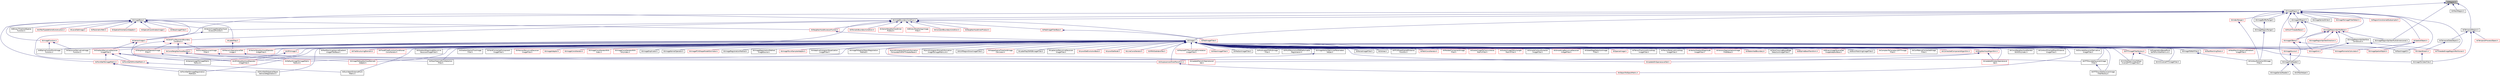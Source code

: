 digraph "itkRegion.h"
{
 // LATEX_PDF_SIZE
  edge [fontname="Helvetica",fontsize="10",labelfontname="Helvetica",labelfontsize="10"];
  node [fontname="Helvetica",fontsize="10",shape=record];
  Node1 [label="itkRegion.h",height=0.2,width=0.4,color="black", fillcolor="grey75", style="filled", fontcolor="black",tooltip=" "];
  Node1 -> Node2 [dir="back",color="midnightblue",fontsize="10",style="solid",fontname="Helvetica"];
  Node2 [label="itkImageRegion.h",height=0.2,width=0.4,color="black", fillcolor="white", style="filled",URL="$itkImageRegion_8h.html",tooltip=" "];
  Node2 -> Node3 [dir="back",color="midnightblue",fontsize="10",style="solid",fontname="Helvetica"];
  Node3 [label="itkImage.h",height=0.2,width=0.4,color="black", fillcolor="white", style="filled",URL="$itkImage_8h.html",tooltip=" "];
  Node3 -> Node4 [dir="back",color="midnightblue",fontsize="10",style="solid",fontname="Helvetica"];
  Node4 [label="itkAdaptiveHistogramEqualization\lImageFilter.h",height=0.2,width=0.4,color="black", fillcolor="white", style="filled",URL="$itkAdaptiveHistogramEqualizationImageFilter_8h.html",tooltip=" "];
  Node3 -> Node5 [dir="back",color="midnightblue",fontsize="10",style="solid",fontname="Helvetica"];
  Node5 [label="itkBSplineBaseTransform.h",height=0.2,width=0.4,color="red", fillcolor="white", style="filled",URL="$itkBSplineBaseTransform_8h.html",tooltip=" "];
  Node3 -> Node28 [dir="back",color="midnightblue",fontsize="10",style="solid",fontname="Helvetica"];
  Node28 [label="itkBSplineControlPointImage\lFunction.h",height=0.2,width=0.4,color="black", fillcolor="white", style="filled",URL="$itkBSplineControlPointImageFunction_8h.html",tooltip=" "];
  Node3 -> Node29 [dir="back",color="midnightblue",fontsize="10",style="solid",fontname="Helvetica"];
  Node29 [label="itkBinaryImageToLevelSet\lImageAdaptorBase.h",height=0.2,width=0.4,color="red", fillcolor="white", style="filled",URL="$itkBinaryImageToLevelSetImageAdaptorBase_8h.html",tooltip=" "];
  Node3 -> Node31 [dir="back",color="midnightblue",fontsize="10",style="solid",fontname="Helvetica"];
  Node31 [label="itkBlockMatchingImageFilter.h",height=0.2,width=0.4,color="black", fillcolor="white", style="filled",URL="$itkBlockMatchingImageFilter_8h.html",tooltip=" "];
  Node3 -> Node32 [dir="back",color="midnightblue",fontsize="10",style="solid",fontname="Helvetica"];
  Node32 [label="itkComplexToComplex1DFFTImage\lFilter.h",height=0.2,width=0.4,color="red", fillcolor="white", style="filled",URL="$itkComplexToComplex1DFFTImageFilter_8h.html",tooltip=" "];
  Node3 -> Node35 [dir="back",color="midnightblue",fontsize="10",style="solid",fontname="Helvetica"];
  Node35 [label="itkConfidenceConnectedImage\lFilter.h",height=0.2,width=0.4,color="black", fillcolor="white", style="filled",URL="$itkConfidenceConnectedImageFilter_8h.html",tooltip=" "];
  Node3 -> Node36 [dir="back",color="midnightblue",fontsize="10",style="solid",fontname="Helvetica"];
  Node36 [label="itkConnectedComponentAlgorithm.h",height=0.2,width=0.4,color="red", fillcolor="white", style="filled",URL="$itkConnectedComponentAlgorithm_8h.html",tooltip=" "];
  Node3 -> Node40 [dir="back",color="midnightblue",fontsize="10",style="solid",fontname="Helvetica"];
  Node40 [label="itkConstNeighborhoodIterator.h",height=0.2,width=0.4,color="red", fillcolor="white", style="filled",URL="$itkConstNeighborhoodIterator_8h.html",tooltip=" "];
  Node40 -> Node136 [dir="back",color="midnightblue",fontsize="10",style="solid",fontname="Helvetica"];
  Node136 [label="itkImageToNeighborhoodSample\lAdaptor.h",height=0.2,width=0.4,color="red", fillcolor="white", style="filled",URL="$itkImageToNeighborhoodSampleAdaptor_8h.html",tooltip=" "];
  Node40 -> Node145 [dir="back",color="midnightblue",fontsize="10",style="solid",fontname="Helvetica"];
  Node145 [label="itkMaskFeaturePointSelection\lFilter.h",height=0.2,width=0.4,color="black", fillcolor="white", style="filled",URL="$itkMaskFeaturePointSelectionFilter_8h.html",tooltip=" "];
  Node3 -> Node209 [dir="back",color="midnightblue",fontsize="10",style="solid",fontname="Helvetica"];
  Node209 [label="itkConstNeighborhoodIterator\lWithOnlyIndex.h",height=0.2,width=0.4,color="black", fillcolor="white", style="filled",URL="$itkConstNeighborhoodIteratorWithOnlyIndex_8h.html",tooltip=" "];
  Node3 -> Node210 [dir="back",color="midnightblue",fontsize="10",style="solid",fontname="Helvetica"];
  Node210 [label="itkContourDirectedMeanDistance\lImageFilter.h",height=0.2,width=0.4,color="black", fillcolor="white", style="filled",URL="$itkContourDirectedMeanDistanceImageFilter_8h.html",tooltip=" "];
  Node3 -> Node211 [dir="back",color="midnightblue",fontsize="10",style="solid",fontname="Helvetica"];
  Node211 [label="itkDefaultImageToImageMetric\lTraitsv4.h",height=0.2,width=0.4,color="red", fillcolor="white", style="filled",URL="$itkDefaultImageToImageMetricTraitsv4_8h.html",tooltip=" "];
  Node3 -> Node223 [dir="back",color="midnightblue",fontsize="10",style="solid",fontname="Helvetica"];
  Node223 [label="itkDiscreteGaussianDerivative\lImageFilter.h",height=0.2,width=0.4,color="black", fillcolor="white", style="filled",URL="$itkDiscreteGaussianDerivativeImageFilter_8h.html",tooltip=" "];
  Node3 -> Node224 [dir="back",color="midnightblue",fontsize="10",style="solid",fontname="Helvetica"];
  Node224 [label="itkDiscreteGaussianImage\lFilter.h",height=0.2,width=0.4,color="red", fillcolor="white", style="filled",URL="$itkDiscreteGaussianImageFilter_8h.html",tooltip=" "];
  Node224 -> Node225 [dir="back",color="midnightblue",fontsize="10",style="solid",fontname="Helvetica"];
  Node225 [label="itkFFTDiscreteGaussianImage\lFilter.h",height=0.2,width=0.4,color="black", fillcolor="white", style="filled",URL="$itkFFTDiscreteGaussianImageFilter_8h.html",tooltip=" "];
  Node225 -> Node226 [dir="back",color="midnightblue",fontsize="10",style="solid",fontname="Helvetica"];
  Node226 [label="itkFFTDiscreteGaussianImage\lFilterFactory.h",height=0.2,width=0.4,color="black", fillcolor="white", style="filled",URL="$itkFFTDiscreteGaussianImageFilterFactory_8h.html",tooltip=" "];
  Node3 -> Node228 [dir="back",color="midnightblue",fontsize="10",style="solid",fontname="Helvetica"];
  Node228 [label="itkDisplacementFieldTransform.h",height=0.2,width=0.4,color="red", fillcolor="white", style="filled",URL="$itkDisplacementFieldTransform_8h.html",tooltip=" "];
  Node228 -> Node234 [dir="back",color="midnightblue",fontsize="10",style="solid",fontname="Helvetica"];
  Node234 [label="itkObjectToObjectMetric.h",height=0.2,width=0.4,color="red", fillcolor="white", style="filled",URL="$itkObjectToObjectMetric_8h.html",tooltip=" "];
  Node3 -> Node246 [dir="back",color="midnightblue",fontsize="10",style="solid",fontname="Helvetica"];
  Node246 [label="itkEuclideanDistancePoint\lMetric.h",height=0.2,width=0.4,color="black", fillcolor="white", style="filled",URL="$itkEuclideanDistancePointMetric_8h.html",tooltip=" "];
  Node3 -> Node239 [dir="back",color="midnightblue",fontsize="10",style="solid",fontname="Helvetica"];
  Node239 [label="itkExpectationBasedPoint\lSetToPointSetMetricv4.h",height=0.2,width=0.4,color="black", fillcolor="white", style="filled",URL="$itkExpectationBasedPointSetToPointSetMetricv4_8h.html",tooltip=" "];
  Node3 -> Node225 [dir="back",color="midnightblue",fontsize="10",style="solid",fontname="Helvetica"];
  Node3 -> Node226 [dir="back",color="midnightblue",fontsize="10",style="solid",fontname="Helvetica"];
  Node3 -> Node247 [dir="back",color="midnightblue",fontsize="10",style="solid",fontname="Helvetica"];
  Node247 [label="itkFFTImageFilterFactory.h",height=0.2,width=0.4,color="red", fillcolor="white", style="filled",URL="$itkFFTImageFilterFactory_8h.html",tooltip=" "];
  Node247 -> Node258 [dir="back",color="midnightblue",fontsize="10",style="solid",fontname="Helvetica"];
  Node258 [label="itkVnlHalfHermitianToReal\lInverseFFTImageFilter.h",height=0.2,width=0.4,color="black", fillcolor="white", style="filled",URL="$itkVnlHalfHermitianToRealInverseFFTImageFilter_8h.html",tooltip=" "];
  Node247 -> Node260 [dir="back",color="midnightblue",fontsize="10",style="solid",fontname="Helvetica"];
  Node260 [label="itkVnlInverseFFTImageFilter.h",height=0.2,width=0.4,color="black", fillcolor="white", style="filled",URL="$itkVnlInverseFFTImageFilter_8h.html",tooltip=" "];
  Node3 -> Node262 [dir="back",color="midnightblue",fontsize="10",style="solid",fontname="Helvetica"];
  Node262 [label="itkFastMarchingTraits.h",height=0.2,width=0.4,color="red", fillcolor="white", style="filled",URL="$itkFastMarchingTraits_8h.html",tooltip=" "];
  Node3 -> Node270 [dir="back",color="midnightblue",fontsize="10",style="solid",fontname="Helvetica"];
  Node270 [label="itkFastMarchingUpwindGradient\lImageFilter.h",height=0.2,width=0.4,color="red", fillcolor="white", style="filled",URL="$itkFastMarchingUpwindGradientImageFilter_8h.html",tooltip=" "];
  Node3 -> Node186 [dir="back",color="midnightblue",fontsize="10",style="solid",fontname="Helvetica"];
  Node186 [label="itkFastMarchingUpwindGradient\lImageFilterBase.h",height=0.2,width=0.4,color="black", fillcolor="white", style="filled",URL="$itkFastMarchingUpwindGradientImageFilterBase_8h.html",tooltip=" "];
  Node3 -> Node272 [dir="back",color="midnightblue",fontsize="10",style="solid",fontname="Helvetica"];
  Node272 [label="itkFlatStructuringElement.h",height=0.2,width=0.4,color="red", fillcolor="white", style="filled",URL="$itkFlatStructuringElement_8h.html",tooltip=" "];
  Node3 -> Node275 [dir="back",color="midnightblue",fontsize="10",style="solid",fontname="Helvetica"];
  Node275 [label="itkFloodFilledFunctionConditional\lConstIterator.h",height=0.2,width=0.4,color="red", fillcolor="white", style="filled",URL="$itkFloodFilledFunctionConditionalConstIterator_8h.html",tooltip=" "];
  Node3 -> Node280 [dir="back",color="midnightblue",fontsize="10",style="solid",fontname="Helvetica"];
  Node280 [label="itkGPUImage.h",height=0.2,width=0.4,color="red", fillcolor="white", style="filled",URL="$itkGPUImage_8h.html",tooltip=" "];
  Node280 -> Node290 [dir="back",color="midnightblue",fontsize="10",style="solid",fontname="Helvetica"];
  Node290 [label="itkGPUNeighborhoodOperator\lImageFilter.h",height=0.2,width=0.4,color="red", fillcolor="white", style="filled",URL="$itkGPUNeighborhoodOperatorImageFilter_8h.html",tooltip=" "];
  Node3 -> Node290 [dir="back",color="midnightblue",fontsize="10",style="solid",fontname="Helvetica"];
  Node3 -> Node292 [dir="back",color="midnightblue",fontsize="10",style="solid",fontname="Helvetica"];
  Node292 [label="itkGaussianDerivativeImage\lFunction.h",height=0.2,width=0.4,color="black", fillcolor="white", style="filled",URL="$itkGaussianDerivativeImageFunction_8h.html",tooltip=" "];
  Node3 -> Node293 [dir="back",color="midnightblue",fontsize="10",style="solid",fontname="Helvetica"];
  Node293 [label="itkGradientMagnitudeRecursive\lGaussianImageFilter.h",height=0.2,width=0.4,color="black", fillcolor="white", style="filled",URL="$itkGradientMagnitudeRecursiveGaussianImageFilter_8h.html",tooltip=" "];
  Node3 -> Node294 [dir="back",color="midnightblue",fontsize="10",style="solid",fontname="Helvetica"];
  Node294 [label="itkGradientRecursiveGaussian\lImageFilter.h",height=0.2,width=0.4,color="red", fillcolor="white", style="filled",URL="$itkGradientRecursiveGaussianImageFilter_8h.html",tooltip=" "];
  Node294 -> Node211 [dir="back",color="midnightblue",fontsize="10",style="solid",fontname="Helvetica"];
  Node294 -> Node295 [dir="back",color="midnightblue",fontsize="10",style="solid",fontname="Helvetica"];
  Node295 [label="itkPointSetToImageMetric.h",height=0.2,width=0.4,color="red", fillcolor="white", style="filled",URL="$itkPointSetToImageMetric_8h.html",tooltip=" "];
  Node295 -> Node299 [dir="back",color="midnightblue",fontsize="10",style="solid",fontname="Helvetica"];
  Node299 [label="itkPointSetToImageRegistration\lMethod.h",height=0.2,width=0.4,color="black", fillcolor="white", style="filled",URL="$itkPointSetToImageRegistrationMethod_8h.html",tooltip=" "];
  Node295 -> Node300 [dir="back",color="midnightblue",fontsize="10",style="solid",fontname="Helvetica"];
  Node300 [label="itkPointSetToSpatialObject\lDemonsRegistration.h",height=0.2,width=0.4,color="black", fillcolor="white", style="filled",URL="$itkPointSetToSpatialObjectDemonsRegistration_8h.html",tooltip=" "];
  Node294 -> Node301 [dir="back",color="midnightblue",fontsize="10",style="solid",fontname="Helvetica"];
  Node301 [label="itkPointSetToPointSetMetric.h",height=0.2,width=0.4,color="red", fillcolor="white", style="filled",URL="$itkPointSetToPointSetMetric_8h.html",tooltip=" "];
  Node301 -> Node246 [dir="back",color="midnightblue",fontsize="10",style="solid",fontname="Helvetica"];
  Node294 -> Node303 [dir="back",color="midnightblue",fontsize="10",style="solid",fontname="Helvetica"];
  Node303 [label="itkVectorImageToImageMetric\lTraitsv4.h",height=0.2,width=0.4,color="black", fillcolor="white", style="filled",URL="$itkVectorImageToImageMetricTraitsv4_8h.html",tooltip=" "];
  Node3 -> Node304 [dir="back",color="midnightblue",fontsize="10",style="solid",fontname="Helvetica"];
  Node304 [label="itkGradientVectorFlowImage\lFilter.h",height=0.2,width=0.4,color="black", fillcolor="white", style="filled",URL="$itkGradientVectorFlowImageFilter_8h.html",tooltip=" "];
  Node3 -> Node305 [dir="back",color="midnightblue",fontsize="10",style="solid",fontname="Helvetica"];
  Node305 [label="itkHardConnectedComponent\lImageFilter.h",height=0.2,width=0.4,color="black", fillcolor="white", style="filled",URL="$itkHardConnectedComponentImageFilter_8h.html",tooltip=" "];
  Node3 -> Node306 [dir="back",color="midnightblue",fontsize="10",style="solid",fontname="Helvetica"];
  Node306 [label="itkHessianRecursiveGaussian\lImageFilter.h",height=0.2,width=0.4,color="red", fillcolor="white", style="filled",URL="$itkHessianRecursiveGaussianImageFilter_8h.html",tooltip=" "];
  Node3 -> Node308 [dir="back",color="midnightblue",fontsize="10",style="solid",fontname="Helvetica"];
  Node308 [label="itkImageAdaptor.h",height=0.2,width=0.4,color="red", fillcolor="white", style="filled",URL="$itkImageAdaptor_8h.html",tooltip=" "];
  Node3 -> Node335 [dir="back",color="midnightblue",fontsize="10",style="solid",fontname="Helvetica"];
  Node335 [label="itkImageConstIterator.h",height=0.2,width=0.4,color="red", fillcolor="white", style="filled",URL="$itkImageConstIterator_8h.html",tooltip=" "];
  Node3 -> Node382 [dir="back",color="midnightblue",fontsize="10",style="solid",fontname="Helvetica"];
  Node382 [label="itkImageConstIteratorWith\lIndex.h",height=0.2,width=0.4,color="red", fillcolor="white", style="filled",URL="$itkImageConstIteratorWithIndex_8h.html",tooltip=" "];
  Node3 -> Node526 [dir="back",color="midnightblue",fontsize="10",style="solid",fontname="Helvetica"];
  Node526 [label="itkImageConstIteratorWith\lOnlyIndex.h",height=0.2,width=0.4,color="red", fillcolor="white", style="filled",URL="$itkImageConstIteratorWithOnlyIndex_8h.html",tooltip=" "];
  Node3 -> Node529 [dir="back",color="midnightblue",fontsize="10",style="solid",fontname="Helvetica"];
  Node529 [label="itkImageDuplicator.h",height=0.2,width=0.4,color="black", fillcolor="white", style="filled",URL="$itkImageDuplicator_8h.html",tooltip=" "];
  Node3 -> Node530 [dir="back",color="midnightblue",fontsize="10",style="solid",fontname="Helvetica"];
  Node530 [label="itkImageKernelOperator.h",height=0.2,width=0.4,color="black", fillcolor="white", style="filled",URL="$itkImageKernelOperator_8h.html",tooltip=" "];
  Node3 -> Node531 [dir="back",color="midnightblue",fontsize="10",style="solid",fontname="Helvetica"];
  Node531 [label="itkImageMomentsCalculator.h",height=0.2,width=0.4,color="red", fillcolor="white", style="filled",URL="$itkImageMomentsCalculator_8h.html",tooltip=" "];
  Node3 -> Node356 [dir="back",color="midnightblue",fontsize="10",style="solid",fontname="Helvetica"];
  Node356 [label="itkImagePCAShapeModelEstimator.h",height=0.2,width=0.4,color="red", fillcolor="white", style="filled",URL="$itkImagePCAShapeModelEstimator_8h.html",tooltip=" "];
  Node3 -> Node18 [dir="back",color="midnightblue",fontsize="10",style="solid",fontname="Helvetica"];
  Node18 [label="itkImageRegistrationMethod.h",height=0.2,width=0.4,color="black", fillcolor="white", style="filled",URL="$itkImageRegistrationMethod_8h.html",tooltip=" "];
  Node3 -> Node407 [dir="back",color="midnightblue",fontsize="10",style="solid",fontname="Helvetica"];
  Node407 [label="itkImageRegistrationMethod\lImageSource.h",height=0.2,width=0.4,color="black", fillcolor="white", style="filled",URL="$itkImageRegistrationMethodImageSource_8h.html",tooltip=" "];
  Node3 -> Node534 [dir="back",color="midnightblue",fontsize="10",style="solid",fontname="Helvetica"];
  Node534 [label="itkImageSink.h",height=0.2,width=0.4,color="red", fillcolor="white", style="filled",URL="$itkImageSink_8h.html",tooltip=" "];
  Node3 -> Node555 [dir="back",color="midnightblue",fontsize="10",style="solid",fontname="Helvetica"];
  Node555 [label="itkImageSource.h",height=0.2,width=0.4,color="red", fillcolor="white", style="filled",URL="$itkImageSource_8h.html",tooltip=" "];
  Node555 -> Node562 [dir="back",color="midnightblue",fontsize="10",style="solid",fontname="Helvetica"];
  Node562 [label="itkImageFileReader.h",height=0.2,width=0.4,color="black", fillcolor="white", style="filled",URL="$itkImageFileReader_8h.html",tooltip=" "];
  Node562 -> Node563 [dir="back",color="midnightblue",fontsize="10",style="solid",fontname="Helvetica"];
  Node563 [label="itkIOTestHelper.h",height=0.2,width=0.4,color="black", fillcolor="white", style="filled",URL="$itkIOTestHelper_8h.html",tooltip=" "];
  Node562 -> Node564 [dir="back",color="midnightblue",fontsize="10",style="solid",fontname="Helvetica"];
  Node564 [label="itkImageSeriesReader.h",height=0.2,width=0.4,color="black", fillcolor="white", style="filled",URL="$itkImageSeriesReader_8h.html",tooltip=" "];
  Node3 -> Node803 [dir="back",color="midnightblue",fontsize="10",style="solid",fontname="Helvetica"];
  Node803 [label="itkImageSpatialObject.h",height=0.2,width=0.4,color="red", fillcolor="white", style="filled",URL="$itkImageSpatialObject_8h.html",tooltip=" "];
  Node3 -> Node361 [dir="back",color="midnightblue",fontsize="10",style="solid",fontname="Helvetica"];
  Node361 [label="itkImageToListSampleAdaptor.h",height=0.2,width=0.4,color="red", fillcolor="white", style="filled",URL="$itkImageToListSampleAdaptor_8h.html",tooltip=" "];
  Node3 -> Node136 [dir="back",color="midnightblue",fontsize="10",style="solid",fontname="Helvetica"];
  Node3 -> Node805 [dir="back",color="midnightblue",fontsize="10",style="solid",fontname="Helvetica"];
  Node805 [label="itkImageToPathFilter.h",height=0.2,width=0.4,color="black", fillcolor="white", style="filled",URL="$itkImageToPathFilter_8h.html",tooltip=" "];
  Node805 -> Node350 [dir="back",color="midnightblue",fontsize="10",style="solid",fontname="Helvetica"];
  Node350 [label="itkContourExtractor2DImage\lFilter.h",height=0.2,width=0.4,color="black", fillcolor="white", style="filled",URL="$itkContourExtractor2DImageFilter_8h.html",tooltip=" "];
  Node3 -> Node806 [dir="back",color="midnightblue",fontsize="10",style="solid",fontname="Helvetica"];
  Node806 [label="itkImageToSpatialObjectRegistration\lMethod.h",height=0.2,width=0.4,color="black", fillcolor="white", style="filled",URL="$itkImageToSpatialObjectRegistrationMethod_8h.html",tooltip=" "];
  Node3 -> Node807 [dir="back",color="midnightblue",fontsize="10",style="solid",fontname="Helvetica"];
  Node807 [label="itkImageToVideoFilter.h",height=0.2,width=0.4,color="black", fillcolor="white", style="filled",URL="$itkImageToVideoFilter_8h.html",tooltip=" "];
  Node3 -> Node808 [dir="back",color="midnightblue",fontsize="10",style="solid",fontname="Helvetica"];
  Node808 [label="itkImageVectorOptimizerParameters\lHelper.h",height=0.2,width=0.4,color="black", fillcolor="white", style="filled",URL="$itkImageVectorOptimizerParametersHelper_8h.html",tooltip=" "];
  Node808 -> Node228 [dir="back",color="midnightblue",fontsize="10",style="solid",fontname="Helvetica"];
  Node3 -> Node809 [dir="back",color="midnightblue",fontsize="10",style="solid",fontname="Helvetica"];
  Node809 [label="itkJointHistogramMutualInformation\lComputeJointPDFThreaderBase.h",height=0.2,width=0.4,color="red", fillcolor="white", style="filled",URL="$itkJointHistogramMutualInformationComputeJointPDFThreaderBase_8h.html",tooltip=" "];
  Node3 -> Node220 [dir="back",color="midnightblue",fontsize="10",style="solid",fontname="Helvetica"];
  Node220 [label="itkJointHistogramMutualInformation\lImageToImageMetricv4.h",height=0.2,width=0.4,color="black", fillcolor="white", style="filled",URL="$itkJointHistogramMutualInformationImageToImageMetricv4_8h.html",tooltip=" "];
  Node3 -> Node368 [dir="back",color="midnightblue",fontsize="10",style="solid",fontname="Helvetica"];
  Node368 [label="itkKLMRegionGrowImageFilter.h",height=0.2,width=0.4,color="black", fillcolor="white", style="filled",URL="$itkKLMRegionGrowImageFilter_8h.html",tooltip=" "];
  Node3 -> Node811 [dir="back",color="midnightblue",fontsize="10",style="solid",fontname="Helvetica"];
  Node811 [label="itkKappaSigmaThresholdImage\lCalculator.h",height=0.2,width=0.4,color="red", fillcolor="white", style="filled",URL="$itkKappaSigmaThresholdImageCalculator_8h.html",tooltip=" "];
  Node3 -> Node722 [dir="back",color="midnightblue",fontsize="10",style="solid",fontname="Helvetica"];
  Node722 [label="itkLabelMapToRGBImageFilter.h",height=0.2,width=0.4,color="black", fillcolor="white", style="filled",URL="$itkLabelMapToRGBImageFilter_8h.html",tooltip=" "];
  Node3 -> Node662 [dir="back",color="midnightblue",fontsize="10",style="solid",fontname="Helvetica"];
  Node662 [label="itkLaplacianRecursiveGaussian\lImageFilter.h",height=0.2,width=0.4,color="black", fillcolor="white", style="filled",URL="$itkLaplacianRecursiveGaussianImageFilter_8h.html",tooltip=" "];
  Node3 -> Node411 [dir="back",color="midnightblue",fontsize="10",style="solid",fontname="Helvetica"];
  Node411 [label="itkLevelSetEvolutionBase.h",height=0.2,width=0.4,color="red", fillcolor="white", style="filled",URL="$itkLevelSetEvolutionBase_8h.html",tooltip=" "];
  Node3 -> Node812 [dir="back",color="midnightblue",fontsize="10",style="solid",fontname="Helvetica"];
  Node812 [label="itkLevelSetNode.h",height=0.2,width=0.4,color="red", fillcolor="white", style="filled",URL="$itkLevelSetNode_8h.html",tooltip=" "];
  Node3 -> Node818 [dir="back",color="midnightblue",fontsize="10",style="solid",fontname="Helvetica"];
  Node818 [label="itkLineConstIterator.h",height=0.2,width=0.4,color="red", fillcolor="white", style="filled",URL="$itkLineConstIterator_8h.html",tooltip=" "];
  Node3 -> Node820 [dir="back",color="midnightblue",fontsize="10",style="solid",fontname="Helvetica"];
  Node820 [label="itkMRASlabIdentifier.h",height=0.2,width=0.4,color="red", fillcolor="white", style="filled",URL="$itkMRASlabIdentifier_8h.html",tooltip=" "];
  Node3 -> Node821 [dir="back",color="midnightblue",fontsize="10",style="solid",fontname="Helvetica"];
  Node821 [label="itkMalcolmSparseLevelSet\lImage.h",height=0.2,width=0.4,color="red", fillcolor="white", style="filled",URL="$itkMalcolmSparseLevelSetImage_8h.html",tooltip=" "];
  Node821 -> Node176 [dir="back",color="midnightblue",fontsize="10",style="solid",fontname="Helvetica"];
  Node176 [label="itkUpdateMalcolmSparseLevel\lSet.h",height=0.2,width=0.4,color="red", fillcolor="white", style="filled",URL="$itkUpdateMalcolmSparseLevelSet_8h.html",tooltip=" "];
  Node3 -> Node145 [dir="back",color="midnightblue",fontsize="10",style="solid",fontname="Helvetica"];
  Node3 -> Node727 [dir="back",color="midnightblue",fontsize="10",style="solid",fontname="Helvetica"];
  Node727 [label="itkMaskedFFTNormalizedCorrelation\lImageFilter.h",height=0.2,width=0.4,color="red", fillcolor="white", style="filled",URL="$itkMaskedFFTNormalizedCorrelationImageFilter_8h.html",tooltip=" "];
  Node3 -> Node453 [dir="back",color="midnightblue",fontsize="10",style="solid",fontname="Helvetica"];
  Node453 [label="itkMeanImageFilter.h",height=0.2,width=0.4,color="red", fillcolor="white", style="filled",URL="$itkMeanImageFilter_8h.html",tooltip=" "];
  Node3 -> Node454 [dir="back",color="midnightblue",fontsize="10",style="solid",fontname="Helvetica"];
  Node454 [label="itkMedianImageFilter.h",height=0.2,width=0.4,color="black", fillcolor="white", style="filled",URL="$itkMedianImageFilter_8h.html",tooltip=" "];
  Node3 -> Node373 [dir="back",color="midnightblue",fontsize="10",style="solid",fontname="Helvetica"];
  Node373 [label="itkMultiLabelSTAPLEImage\lFilter.h",height=0.2,width=0.4,color="black", fillcolor="white", style="filled",URL="$itkMultiLabelSTAPLEImageFilter_8h.html",tooltip=" "];
  Node3 -> Node82 [dir="back",color="midnightblue",fontsize="10",style="solid",fontname="Helvetica"];
  Node82 [label="itkMultiResolutionPDEDeformable\lRegistration.h",height=0.2,width=0.4,color="black", fillcolor="white", style="filled",URL="$itkMultiResolutionPDEDeformableRegistration_8h.html",tooltip=" "];
  Node3 -> Node199 [dir="back",color="midnightblue",fontsize="10",style="solid",fontname="Helvetica"];
  Node199 [label="itkNeighborhoodAlgorithm.h",height=0.2,width=0.4,color="red", fillcolor="white", style="filled",URL="$itkNeighborhoodAlgorithm_8h.html",tooltip=" "];
  Node199 -> Node176 [dir="back",color="midnightblue",fontsize="10",style="solid",fontname="Helvetica"];
  Node199 -> Node178 [dir="back",color="midnightblue",fontsize="10",style="solid",fontname="Helvetica"];
  Node178 [label="itkUpdateShiSparseLevelSet.h",height=0.2,width=0.4,color="red", fillcolor="white", style="filled",URL="$itkUpdateShiSparseLevelSet_8h.html",tooltip=" "];
  Node199 -> Node179 [dir="back",color="midnightblue",fontsize="10",style="solid",fontname="Helvetica"];
  Node179 [label="itkUpdateWhitakerSparseLevel\lSet.h",height=0.2,width=0.4,color="red", fillcolor="white", style="filled",URL="$itkUpdateWhitakerSparseLevelSet_8h.html",tooltip=" "];
  Node3 -> Node735 [dir="back",color="midnightblue",fontsize="10",style="solid",fontname="Helvetica"];
  Node735 [label="itkNeighborhoodOperatorImage\lFilter.h",height=0.2,width=0.4,color="red", fillcolor="white", style="filled",URL="$itkNeighborhoodOperatorImageFilter_8h.html",tooltip=" "];
  Node735 -> Node290 [dir="back",color="midnightblue",fontsize="10",style="solid",fontname="Helvetica"];
  Node3 -> Node455 [dir="back",color="midnightblue",fontsize="10",style="solid",fontname="Helvetica"];
  Node455 [label="itkNoiseImageFilter.h",height=0.2,width=0.4,color="black", fillcolor="white", style="filled",URL="$itkNoiseImageFilter_8h.html",tooltip=" "];
  Node3 -> Node234 [dir="back",color="midnightblue",fontsize="10",style="solid",fontname="Helvetica"];
  Node3 -> Node822 [dir="back",color="midnightblue",fontsize="10",style="solid",fontname="Helvetica"];
  Node822 [label="itkOctree.h",height=0.2,width=0.4,color="black", fillcolor="white", style="filled",URL="$itkOctree_8h.html",tooltip=" "];
  Node3 -> Node823 [dir="back",color="midnightblue",fontsize="10",style="solid",fontname="Helvetica"];
  Node823 [label="itkPCAShapeSignedDistance\lFunction.h",height=0.2,width=0.4,color="black", fillcolor="white", style="filled",URL="$itkPCAShapeSignedDistanceFunction_8h.html",tooltip=" "];
  Node3 -> Node824 [dir="back",color="midnightblue",fontsize="10",style="solid",fontname="Helvetica"];
  Node824 [label="itkPathConstIterator.h",height=0.2,width=0.4,color="red", fillcolor="white", style="filled",URL="$itkPathConstIterator_8h.html",tooltip=" "];
  Node3 -> Node299 [dir="back",color="midnightblue",fontsize="10",style="solid",fontname="Helvetica"];
  Node3 -> Node300 [dir="back",color="midnightblue",fontsize="10",style="solid",fontname="Helvetica"];
  Node3 -> Node663 [dir="back",color="midnightblue",fontsize="10",style="solid",fontname="Helvetica"];
  Node663 [label="itkRelabelComponentImage\lFilter.h",height=0.2,width=0.4,color="red", fillcolor="white", style="filled",URL="$itkRelabelComponentImageFilter_8h.html",tooltip=" "];
  Node3 -> Node826 [dir="back",color="midnightblue",fontsize="10",style="solid",fontname="Helvetica"];
  Node826 [label="itkScalarImageToCooccurrence\lMatrixFilter.h",height=0.2,width=0.4,color="red", fillcolor="white", style="filled",URL="$itkScalarImageToCooccurrenceMatrixFilter_8h.html",tooltip=" "];
  Node3 -> Node828 [dir="back",color="midnightblue",fontsize="10",style="solid",fontname="Helvetica"];
  Node828 [label="itkScalarImageToRunLength\lMatrixFilter.h",height=0.2,width=0.4,color="red", fillcolor="white", style="filled",URL="$itkScalarImageToRunLengthMatrixFilter_8h.html",tooltip=" "];
  Node3 -> Node456 [dir="back",color="midnightblue",fontsize="10",style="solid",fontname="Helvetica"];
  Node456 [label="itkSimpleContourExtractor\lImageFilter.h",height=0.2,width=0.4,color="black", fillcolor="white", style="filled",URL="$itkSimpleContourExtractorImageFilter_8h.html",tooltip=" "];
  Node3 -> Node458 [dir="back",color="midnightblue",fontsize="10",style="solid",fontname="Helvetica"];
  Node458 [label="itkSmoothingRecursiveGaussian\lImageFilter.h",height=0.2,width=0.4,color="red", fillcolor="white", style="filled",URL="$itkSmoothingRecursiveGaussianImageFilter_8h.html",tooltip=" "];
  Node3 -> Node773 [dir="back",color="midnightblue",fontsize="10",style="solid",fontname="Helvetica"];
  Node773 [label="itkSobelEdgeDetectionImage\lFilter.h",height=0.2,width=0.4,color="black", fillcolor="white", style="filled",URL="$itkSobelEdgeDetectionImageFilter_8h.html",tooltip=" "];
  Node3 -> Node830 [dir="back",color="midnightblue",fontsize="10",style="solid",fontname="Helvetica"];
  Node830 [label="itkSparseImage.h",height=0.2,width=0.4,color="red", fillcolor="white", style="filled",URL="$itkSparseImage_8h.html",tooltip=" "];
  Node3 -> Node472 [dir="back",color="midnightblue",fontsize="10",style="solid",fontname="Helvetica"];
  Node472 [label="itkTensorFractionalAnisotropy\lImageFilter.h",height=0.2,width=0.4,color="black", fillcolor="white", style="filled",URL="$itkTensorFractionalAnisotropyImageFilter_8h.html",tooltip=" "];
  Node3 -> Node473 [dir="back",color="midnightblue",fontsize="10",style="solid",fontname="Helvetica"];
  Node473 [label="itkTensorRelativeAnisotropy\lImageFilter.h",height=0.2,width=0.4,color="black", fillcolor="white", style="filled",URL="$itkTensorRelativeAnisotropyImageFilter_8h.html",tooltip=" "];
  Node3 -> Node176 [dir="back",color="midnightblue",fontsize="10",style="solid",fontname="Helvetica"];
  Node3 -> Node178 [dir="back",color="midnightblue",fontsize="10",style="solid",fontname="Helvetica"];
  Node3 -> Node179 [dir="back",color="midnightblue",fontsize="10",style="solid",fontname="Helvetica"];
  Node3 -> Node204 [dir="back",color="midnightblue",fontsize="10",style="solid",fontname="Helvetica"];
  Node204 [label="itkVectorGradientMagnitude\lImageFilter.h",height=0.2,width=0.4,color="red", fillcolor="white", style="filled",URL="$itkVectorGradientMagnitudeImageFilter_8h.html",tooltip=" "];
  Node3 -> Node303 [dir="back",color="midnightblue",fontsize="10",style="solid",fontname="Helvetica"];
  Node3 -> Node780 [dir="back",color="midnightblue",fontsize="10",style="solid",fontname="Helvetica"];
  Node780 [label="itkVectorNeighborhoodOperator\lImageFilter.h",height=0.2,width=0.4,color="red", fillcolor="white", style="filled",URL="$itkVectorNeighborhoodOperatorImageFilter_8h.html",tooltip=" "];
  Node3 -> Node831 [dir="back",color="midnightblue",fontsize="10",style="solid",fontname="Helvetica"];
  Node831 [label="itkVideoStream.h",height=0.2,width=0.4,color="red", fillcolor="white", style="filled",URL="$itkVideoStream_8h.html",tooltip=" "];
  Node831 -> Node807 [dir="back",color="midnightblue",fontsize="10",style="solid",fontname="Helvetica"];
  Node3 -> Node258 [dir="back",color="midnightblue",fontsize="10",style="solid",fontname="Helvetica"];
  Node3 -> Node260 [dir="back",color="midnightblue",fontsize="10",style="solid",fontname="Helvetica"];
  Node3 -> Node781 [dir="back",color="midnightblue",fontsize="10",style="solid",fontname="Helvetica"];
  Node781 [label="itkVoronoiSegmentationImage\lFilterBase.h",height=0.2,width=0.4,color="red", fillcolor="white", style="filled",URL="$itkVoronoiSegmentationImageFilterBase_8h.html",tooltip=" "];
  Node3 -> Node839 [dir="back",color="midnightblue",fontsize="10",style="solid",fontname="Helvetica"];
  Node839 [label="itkWatershedBoundary.h",height=0.2,width=0.4,color="red", fillcolor="white", style="filled",URL="$itkWatershedBoundary_8h.html",tooltip=" "];
  Node3 -> Node791 [dir="back",color="midnightblue",fontsize="10",style="solid",fontname="Helvetica"];
  Node791 [label="itkZeroCrossingBasedEdge\lDetectionImageFilter.h",height=0.2,width=0.4,color="black", fillcolor="white", style="filled",URL="$itkZeroCrossingBasedEdgeDetectionImageFilter_8h.html",tooltip=" "];
  Node2 -> Node844 [dir="back",color="midnightblue",fontsize="10",style="solid",fontname="Helvetica"];
  Node844 [label="itkImageBase.h",height=0.2,width=0.4,color="black", fillcolor="white", style="filled",URL="$itkImageBase_8h.html",tooltip=" "];
  Node844 -> Node845 [dir="back",color="midnightblue",fontsize="10",style="solid",fontname="Helvetica"];
  Node845 [label="itkBinaryThresholdSpatial\lFunction.h",height=0.2,width=0.4,color="black", fillcolor="white", style="filled",URL="$itkBinaryThresholdSpatialFunction_8h.html",tooltip=" "];
  Node844 -> Node846 [dir="back",color="midnightblue",fontsize="10",style="solid",fontname="Helvetica"];
  Node846 [label="itkGTestTypedefsAndConstructors.h",height=0.2,width=0.4,color="red", fillcolor="white", style="filled",URL="$itkGTestTypedefsAndConstructors_8h.html",tooltip=" "];
  Node844 -> Node848 [dir="back",color="midnightblue",fontsize="10",style="solid",fontname="Helvetica"];
  Node848 [label="itkImageFunction.h",height=0.2,width=0.4,color="red", fillcolor="white", style="filled",URL="$itkImageFunction_8h.html",tooltip=" "];
  Node848 -> Node28 [dir="back",color="midnightblue",fontsize="10",style="solid",fontname="Helvetica"];
  Node848 -> Node292 [dir="back",color="midnightblue",fontsize="10",style="solid",fontname="Helvetica"];
  Node844 -> Node875 [dir="back",color="midnightblue",fontsize="10",style="solid",fontname="Helvetica"];
  Node875 [label="itkLabelMap.h",height=0.2,width=0.4,color="red", fillcolor="white", style="filled",URL="$itkLabelMap_8h.html",tooltip=" "];
  Node875 -> Node821 [dir="back",color="midnightblue",fontsize="10",style="solid",fontname="Helvetica"];
  Node844 -> Node883 [dir="back",color="midnightblue",fontsize="10",style="solid",fontname="Helvetica"];
  Node883 [label="itkLevelSetImage.h",height=0.2,width=0.4,color="red", fillcolor="white", style="filled",URL="$itkLevelSetImage_8h.html",tooltip=" "];
  Node844 -> Node887 [dir="back",color="midnightblue",fontsize="10",style="solid",fontname="Helvetica"];
  Node887 [label="itkNeighborhoodAccessorFunctor.h",height=0.2,width=0.4,color="red", fillcolor="white", style="filled",URL="$itkNeighborhoodAccessorFunctor_8h.html",tooltip=" "];
  Node887 -> Node3 [dir="back",color="midnightblue",fontsize="10",style="solid",fontname="Helvetica"];
  Node844 -> Node889 [dir="back",color="midnightblue",fontsize="10",style="solid",fontname="Helvetica"];
  Node889 [label="itkParametricPath.h",height=0.2,width=0.4,color="red", fillcolor="white", style="filled",URL="$itkParametricPath_8h.html",tooltip=" "];
  Node844 -> Node295 [dir="back",color="midnightblue",fontsize="10",style="solid",fontname="Helvetica"];
  Node844 -> Node301 [dir="back",color="midnightblue",fontsize="10",style="solid",fontname="Helvetica"];
  Node844 -> Node895 [dir="back",color="midnightblue",fontsize="10",style="solid",fontname="Helvetica"];
  Node895 [label="itkSpatialOrientationAdapter.h",height=0.2,width=0.4,color="red", fillcolor="white", style="filled",URL="$itkSpatialOrientationAdapter_8h.html",tooltip=" "];
  Node844 -> Node896 [dir="back",color="midnightblue",fontsize="10",style="solid",fontname="Helvetica"];
  Node896 [label="itkSpecialCoordinatesImage.h",height=0.2,width=0.4,color="red", fillcolor="white", style="filled",URL="$itkSpecialCoordinatesImage_8h.html",tooltip=" "];
  Node844 -> Node897 [dir="back",color="midnightblue",fontsize="10",style="solid",fontname="Helvetica"];
  Node897 [label="itkVectorImageNeighborhood\lAccessorFunctor.h",height=0.2,width=0.4,color="black", fillcolor="white", style="filled",URL="$itkVectorImageNeighborhoodAccessorFunctor_8h.html",tooltip=" "];
  Node897 -> Node898 [dir="back",color="midnightblue",fontsize="10",style="solid",fontname="Helvetica"];
  Node898 [label="itkVectorImage.h",height=0.2,width=0.4,color="red", fillcolor="white", style="filled",URL="$itkVectorImage_8h.html",tooltip=" "];
  Node898 -> Node228 [dir="back",color="midnightblue",fontsize="10",style="solid",fontname="Helvetica"];
  Node898 -> Node294 [dir="back",color="midnightblue",fontsize="10",style="solid",fontname="Helvetica"];
  Node844 -> Node788 [dir="back",color="midnightblue",fontsize="10",style="solid",fontname="Helvetica"];
  Node788 [label="itkWarpImageFilter.h",height=0.2,width=0.4,color="red", fillcolor="white", style="filled",URL="$itkWarpImageFilter_8h.html",tooltip=" "];
  Node2 -> Node899 [dir="back",color="midnightblue",fontsize="10",style="solid",fontname="Helvetica"];
  Node899 [label="itkImageBoundaryCondition.h",height=0.2,width=0.4,color="black", fillcolor="white", style="filled",URL="$itkImageBoundaryCondition_8h.html",tooltip=" "];
  Node899 -> Node148 [dir="back",color="midnightblue",fontsize="10",style="solid",fontname="Helvetica"];
  Node148 [label="itkBinaryMorphologyImage\lFilter.h",height=0.2,width=0.4,color="red", fillcolor="white", style="filled",URL="$itkBinaryMorphologyImageFilter_8h.html",tooltip=" "];
  Node899 -> Node900 [dir="back",color="midnightblue",fontsize="10",style="solid",fontname="Helvetica"];
  Node900 [label="itkConstantBoundaryCondition.h",height=0.2,width=0.4,color="red", fillcolor="white", style="filled",URL="$itkConstantBoundaryCondition_8h.html",tooltip=" "];
  Node899 -> Node887 [dir="back",color="midnightblue",fontsize="10",style="solid",fontname="Helvetica"];
  Node899 -> Node200 [dir="back",color="midnightblue",fontsize="10",style="solid",fontname="Helvetica"];
  Node200 [label="itkNeighborhoodInnerProduct.h",height=0.2,width=0.4,color="red", fillcolor="white", style="filled",URL="$itkNeighborhoodInnerProduct_8h.html",tooltip=" "];
  Node899 -> Node742 [dir="back",color="midnightblue",fontsize="10",style="solid",fontname="Helvetica"];
  Node742 [label="itkPadImageFilter.h",height=0.2,width=0.4,color="red", fillcolor="white", style="filled",URL="$itkPadImageFilter_8h.html",tooltip=" "];
  Node899 -> Node740 [dir="back",color="midnightblue",fontsize="10",style="solid",fontname="Helvetica"];
  Node740 [label="itkPadImageFilterBase.h",height=0.2,width=0.4,color="red", fillcolor="white", style="filled",URL="$itkPadImageFilterBase_8h.html",tooltip=" "];
  Node740 -> Node742 [dir="back",color="midnightblue",fontsize="10",style="solid",fontname="Helvetica"];
  Node899 -> Node901 [dir="back",color="midnightblue",fontsize="10",style="solid",fontname="Helvetica"];
  Node901 [label="itkPeriodicBoundaryCondition.h",height=0.2,width=0.4,color="red", fillcolor="white", style="filled",URL="$itkPeriodicBoundaryCondition_8h.html",tooltip=" "];
  Node899 -> Node897 [dir="back",color="midnightblue",fontsize="10",style="solid",fontname="Helvetica"];
  Node899 -> Node206 [dir="back",color="midnightblue",fontsize="10",style="solid",fontname="Helvetica"];
  Node206 [label="itkVectorNeighborhoodInner\lProduct.h",height=0.2,width=0.4,color="red", fillcolor="white", style="filled",URL="$itkVectorNeighborhoodInnerProduct_8h.html",tooltip=" "];
  Node899 -> Node780 [dir="back",color="midnightblue",fontsize="10",style="solid",fontname="Helvetica"];
  Node899 -> Node902 [dir="back",color="midnightblue",fontsize="10",style="solid",fontname="Helvetica"];
  Node902 [label="itkZeroFluxNeumannBoundary\lCondition.h",height=0.2,width=0.4,color="red", fillcolor="white", style="filled",URL="$itkZeroFluxNeumannBoundaryCondition_8h.html",tooltip=" "];
  Node902 -> Node40 [dir="back",color="midnightblue",fontsize="10",style="solid",fontname="Helvetica"];
  Node902 -> Node224 [dir="back",color="midnightblue",fontsize="10",style="solid",fontname="Helvetica"];
  Node902 -> Node290 [dir="back",color="midnightblue",fontsize="10",style="solid",fontname="Helvetica"];
  Node902 -> Node735 [dir="back",color="midnightblue",fontsize="10",style="solid",fontname="Helvetica"];
  Node2 -> Node903 [dir="back",color="midnightblue",fontsize="10",style="solid",fontname="Helvetica"];
  Node903 [label="itkImageBufferRange.h",height=0.2,width=0.4,color="black", fillcolor="white", style="filled",URL="$itkImageBufferRange_8h.html",tooltip=" "];
  Node903 -> Node904 [dir="back",color="midnightblue",fontsize="10",style="solid",fontname="Helvetica"];
  Node904 [label="itkImageRegionRange.h",height=0.2,width=0.4,color="black", fillcolor="white", style="filled",URL="$itkImageRegionRange_8h.html",tooltip=" "];
  Node904 -> Node350 [dir="back",color="midnightblue",fontsize="10",style="solid",fontname="Helvetica"];
  Node2 -> Node562 [dir="back",color="midnightblue",fontsize="10",style="solid",fontname="Helvetica"];
  Node2 -> Node905 [dir="back",color="midnightblue",fontsize="10",style="solid",fontname="Helvetica"];
  Node905 [label="itkImageIORegion.h",height=0.2,width=0.4,color="black", fillcolor="white", style="filled",URL="$itkImageIORegion_8h.html",tooltip=" "];
  Node905 -> Node906 [dir="back",color="midnightblue",fontsize="10",style="solid",fontname="Helvetica"];
  Node906 [label="itkImageIOBase.h",height=0.2,width=0.4,color="red", fillcolor="white", style="filled",URL="$itkImageIOBase_8h.html",tooltip=" "];
  Node906 -> Node562 [dir="back",color="midnightblue",fontsize="10",style="solid",fontname="Helvetica"];
  Node906 -> Node944 [dir="back",color="midnightblue",fontsize="10",style="solid",fontname="Helvetica"];
  Node944 [label="itkRawImageIO.h",height=0.2,width=0.4,color="black", fillcolor="white", style="filled",URL="$itkRawImageIO_8h.html",tooltip=" "];
  Node905 -> Node965 [dir="back",color="midnightblue",fontsize="10",style="solid",fontname="Helvetica"];
  Node965 [label="itkImageRegionSplitterBase.h",height=0.2,width=0.4,color="red", fillcolor="white", style="filled",URL="$itkImageRegionSplitterBase_8h.html",tooltip=" "];
  Node965 -> Node906 [dir="back",color="midnightblue",fontsize="10",style="solid",fontname="Helvetica"];
  Node965 -> Node966 [dir="back",color="midnightblue",fontsize="10",style="solid",fontname="Helvetica"];
  Node966 [label="itkImageRegionSplitterDirection.h",height=0.2,width=0.4,color="red", fillcolor="white", style="filled",URL="$itkImageRegionSplitterDirection_8h.html",tooltip=" "];
  Node965 -> Node967 [dir="back",color="midnightblue",fontsize="10",style="solid",fontname="Helvetica"];
  Node967 [label="itkImageRegionSplitterMultidimensional.h",height=0.2,width=0.4,color="black", fillcolor="white", style="filled",URL="$itkImageRegionSplitterMultidimensional_8h.html",tooltip=" "];
  Node965 -> Node968 [dir="back",color="midnightblue",fontsize="10",style="solid",fontname="Helvetica"];
  Node968 [label="itkImageRegionSplitterSlow\lDimension.h",height=0.2,width=0.4,color="black", fillcolor="white", style="filled",URL="$itkImageRegionSplitterSlowDimension_8h.html",tooltip=" "];
  Node968 -> Node534 [dir="back",color="midnightblue",fontsize="10",style="solid",fontname="Helvetica"];
  Node968 -> Node969 [dir="back",color="midnightblue",fontsize="10",style="solid",fontname="Helvetica"];
  Node969 [label="itkThreadedImageRegionPartitioner.h",height=0.2,width=0.4,color="red", fillcolor="white", style="filled",URL="$itkThreadedImageRegionPartitioner_8h.html",tooltip=" "];
  Node965 -> Node534 [dir="back",color="midnightblue",fontsize="10",style="solid",fontname="Helvetica"];
  Node965 -> Node555 [dir="back",color="midnightblue",fontsize="10",style="solid",fontname="Helvetica"];
  Node905 -> Node978 [dir="back",color="midnightblue",fontsize="10",style="solid",fontname="Helvetica"];
  Node978 [label="itkMultiThreaderBase.h",height=0.2,width=0.4,color="red", fillcolor="white", style="filled",URL="$itkMultiThreaderBase_8h.html",tooltip=" "];
  Node2 -> Node904 [dir="back",color="midnightblue",fontsize="10",style="solid",fontname="Helvetica"];
  Node2 -> Node965 [dir="back",color="midnightblue",fontsize="10",style="solid",fontname="Helvetica"];
  Node2 -> Node927 [dir="back",color="midnightblue",fontsize="10",style="solid",fontname="Helvetica"];
  Node927 [label="itkImageSeriesWriter.h",height=0.2,width=0.4,color="black", fillcolor="white", style="filled",URL="$itkImageSeriesWriter_8h.html",tooltip=" "];
  Node2 -> Node1000 [dir="back",color="midnightblue",fontsize="10",style="solid",fontname="Helvetica"];
  Node1000 [label="itkImageToImageFilterDetail.h",height=0.2,width=0.4,color="red", fillcolor="white", style="filled",URL="$itkImageToImageFilterDetail_8h.html",tooltip=" "];
  Node2 -> Node1002 [dir="back",color="midnightblue",fontsize="10",style="solid",fontname="Helvetica"];
  Node1002 [label="itkIndexRange.h",height=0.2,width=0.4,color="red", fillcolor="white", style="filled",URL="$itkIndexRange_8h.html",tooltip=" "];
  Node1002 -> Node350 [dir="back",color="midnightblue",fontsize="10",style="solid",fontname="Helvetica"];
  Node2 -> Node978 [dir="back",color="midnightblue",fontsize="10",style="solid",fontname="Helvetica"];
  Node2 -> Node944 [dir="back",color="midnightblue",fontsize="10",style="solid",fontname="Helvetica"];
  Node2 -> Node1004 [dir="back",color="midnightblue",fontsize="10",style="solid",fontname="Helvetica"];
  Node1004 [label="itkRegionConstrainedSubsampler.h",height=0.2,width=0.4,color="red", fillcolor="white", style="filled",URL="$itkRegionConstrainedSubsampler_8h.html",tooltip=" "];
  Node2 -> Node1008 [dir="back",color="midnightblue",fontsize="10",style="solid",fontname="Helvetica"];
  Node1008 [label="itkSpatialObject.h",height=0.2,width=0.4,color="red", fillcolor="white", style="filled",URL="$itkSpatialObject_8h.html",tooltip=" "];
  Node1008 -> Node531 [dir="back",color="midnightblue",fontsize="10",style="solid",fontname="Helvetica"];
  Node1008 -> Node803 [dir="back",color="midnightblue",fontsize="10",style="solid",fontname="Helvetica"];
  Node2 -> Node969 [dir="back",color="midnightblue",fontsize="10",style="solid",fontname="Helvetica"];
  Node2 -> Node898 [dir="back",color="midnightblue",fontsize="10",style="solid",fontname="Helvetica"];
  Node1 -> Node967 [dir="back",color="midnightblue",fontsize="10",style="solid",fontname="Helvetica"];
  Node1 -> Node1050 [dir="back",color="midnightblue",fontsize="10",style="solid",fontname="Helvetica"];
  Node1050 [label="itkMeshRegion.h",height=0.2,width=0.4,color="black", fillcolor="white", style="filled",URL="$itkMeshRegion_8h.html",tooltip=" "];
  Node1 -> Node1051 [dir="back",color="midnightblue",fontsize="10",style="solid",fontname="Helvetica"];
  Node1051 [label="itkTemporalRegion.h",height=0.2,width=0.4,color="black", fillcolor="white", style="filled",URL="$itkTemporalRegion_8h.html",tooltip=" "];
  Node1051 -> Node807 [dir="back",color="midnightblue",fontsize="10",style="solid",fontname="Helvetica"];
  Node1051 -> Node1052 [dir="back",color="midnightblue",fontsize="10",style="solid",fontname="Helvetica"];
  Node1052 [label="itkTemporalDataObject.h",height=0.2,width=0.4,color="black", fillcolor="white", style="filled",URL="$itkTemporalDataObject_8h.html",tooltip=" "];
  Node1052 -> Node831 [dir="back",color="midnightblue",fontsize="10",style="solid",fontname="Helvetica"];
  Node1051 -> Node1053 [dir="back",color="midnightblue",fontsize="10",style="solid",fontname="Helvetica"];
  Node1053 [label="itkTemporalProcessObject.h",height=0.2,width=0.4,color="red", fillcolor="white", style="filled",URL="$itkTemporalProcessObject_8h.html",tooltip=" "];
}
